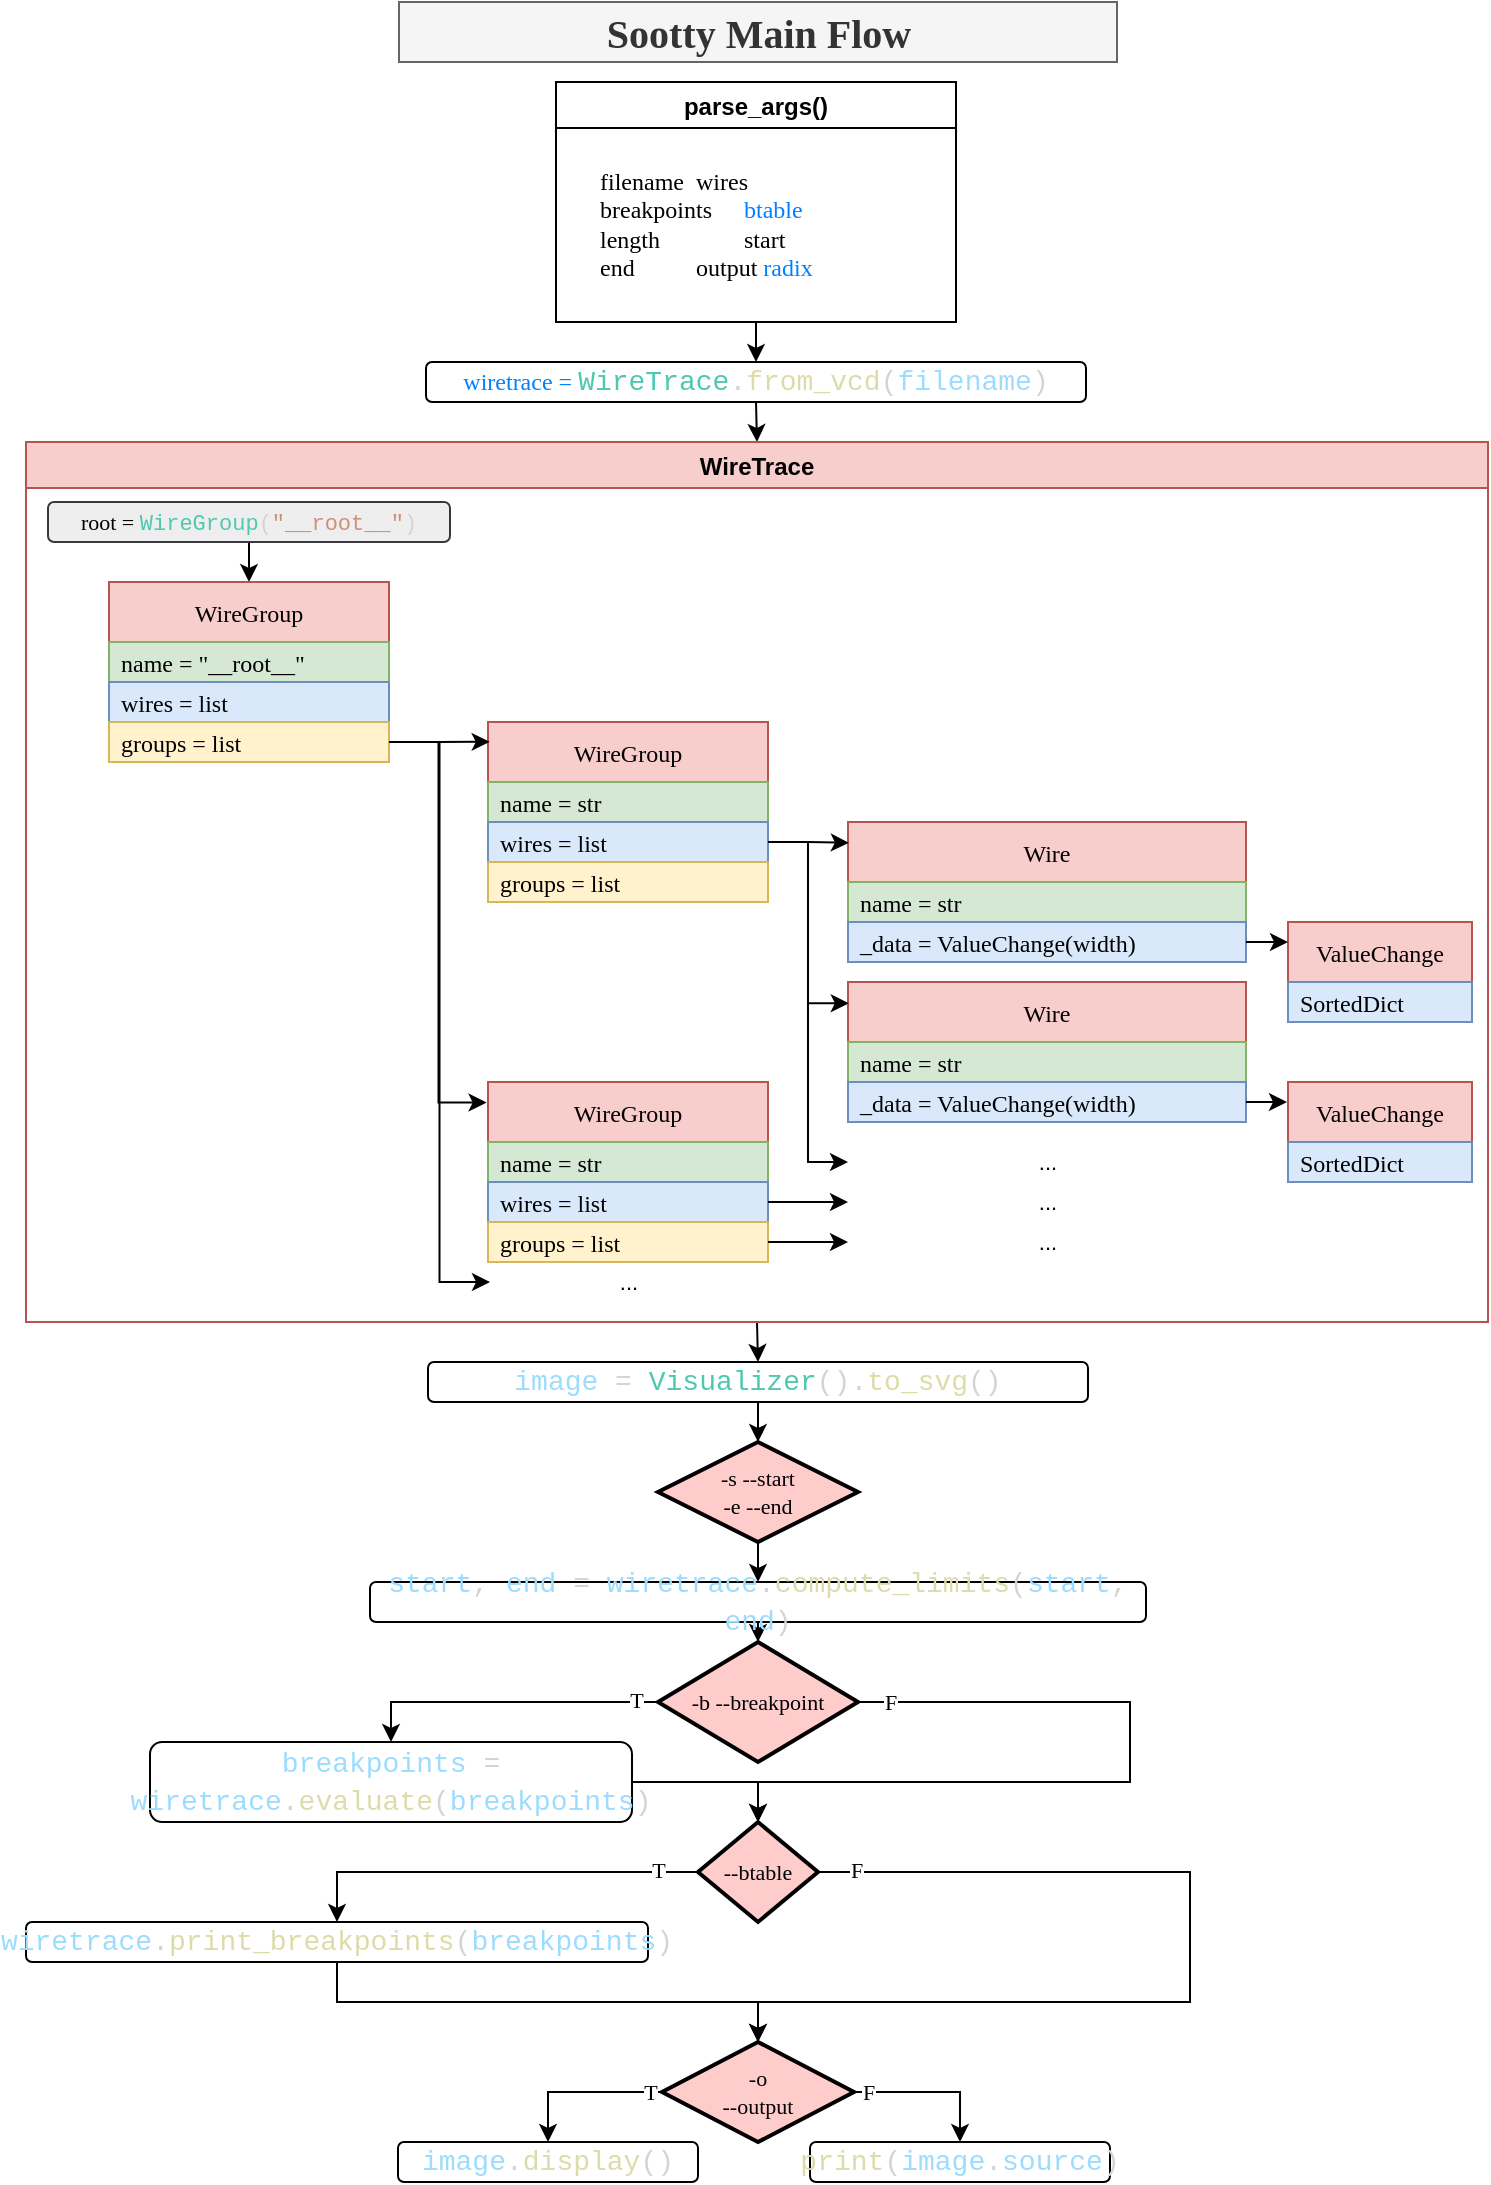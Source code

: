 <mxfile version="20.2.8" type="device"><diagram id="h8hYJVqAUqlOxy9MLURk" name="第 1 页"><mxGraphModel dx="865" dy="449" grid="1" gridSize="10" guides="1" tooltips="1" connect="1" arrows="1" fold="1" page="1" pageScale="1" pageWidth="827" pageHeight="1169" math="0" shadow="0"><root><mxCell id="0"/><mxCell id="1" parent="0"/><mxCell id="YnJImgRxurq5rQxuU2uC-22" value="" style="group" parent="1" vertex="1" connectable="0"><mxGeometry x="313" y="80" width="200" height="120" as="geometry"/></mxCell><mxCell id="YnJImgRxurq5rQxuU2uC-3" value="parse_args()" style="swimlane;" parent="YnJImgRxurq5rQxuU2uC-22" vertex="1"><mxGeometry width="200" height="120.0" as="geometry"/></mxCell><mxCell id="YnJImgRxurq5rQxuU2uC-21" value="&lt;font face=&quot;Lucida Console&quot;&gt;filename&lt;span style=&quot;white-space: pre;&quot;&gt;&#9;&lt;/span&gt;wires&lt;br&gt;breakpoints&lt;span style=&quot;white-space: pre;&quot;&gt;&#9;&lt;/span&gt;&lt;font color=&quot;#007fff&quot;&gt;btable&lt;/font&gt;&lt;br&gt;length&lt;span style=&quot;white-space: pre;&quot;&gt;&#9;&lt;span style=&quot;white-space: pre;&quot;&gt;&#9;&lt;/span&gt;&lt;/span&gt;start&lt;br&gt;end&lt;span style=&quot;white-space: pre;&quot;&gt;&#9;&lt;/span&gt;&lt;span style=&quot;white-space: pre;&quot;&gt;&#9;&lt;/span&gt;output &lt;font color=&quot;#007fff&quot;&gt;radix&lt;/font&gt;&lt;br&gt;&lt;/font&gt;" style="text;html=1;strokeColor=none;fillColor=none;align=left;verticalAlign=middle;whiteSpace=wrap;rounded=0;" parent="YnJImgRxurq5rQxuU2uC-22" vertex="1"><mxGeometry x="20" y="32.727" width="160" height="76.364" as="geometry"/></mxCell><mxCell id="2udHig9q40Tg7StTheMV-33" style="edgeStyle=orthogonalEdgeStyle;rounded=0;orthogonalLoop=1;jettySize=auto;html=1;exitX=0.5;exitY=1;exitDx=0;exitDy=0;entryX=0.5;entryY=0;entryDx=0;entryDy=0;fontSize=11;" edge="1" parent="1" source="YnJImgRxurq5rQxuU2uC-24" target="2udHig9q40Tg7StTheMV-20"><mxGeometry relative="1" as="geometry"/></mxCell><mxCell id="YnJImgRxurq5rQxuU2uC-24" value="wiretrace =&amp;nbsp;&lt;span style=&quot;font-family: Consolas, &amp;quot;Courier New&amp;quot;, monospace, Consolas, &amp;quot;Courier New&amp;quot;, monospace; font-size: 14px; color: rgb(78, 201, 176);&quot;&gt;WireTrace&lt;/span&gt;&lt;span style=&quot;color: rgb(212, 212, 212); font-family: Consolas, &amp;quot;Courier New&amp;quot;, monospace, Consolas, &amp;quot;Courier New&amp;quot;, monospace; font-size: 14px; background-color: rgb(255, 255, 255);&quot;&gt;.&lt;/span&gt;&lt;span style=&quot;font-family: Consolas, &amp;quot;Courier New&amp;quot;, monospace, Consolas, &amp;quot;Courier New&amp;quot;, monospace; font-size: 14px; color: rgb(220, 220, 170);&quot;&gt;from_vcd&lt;/span&gt;&lt;span style=&quot;color: rgb(212, 212, 212); font-family: Consolas, &amp;quot;Courier New&amp;quot;, monospace, Consolas, &amp;quot;Courier New&amp;quot;, monospace; font-size: 14px; background-color: rgb(255, 255, 255);&quot;&gt;(&lt;/span&gt;&lt;span style=&quot;font-family: Consolas, &amp;quot;Courier New&amp;quot;, monospace, Consolas, &amp;quot;Courier New&amp;quot;, monospace; font-size: 14px; color: rgb(156, 220, 254);&quot;&gt;filename&lt;/span&gt;&lt;span style=&quot;color: rgb(212, 212, 212); font-family: Consolas, &amp;quot;Courier New&amp;quot;, monospace, Consolas, &amp;quot;Courier New&amp;quot;, monospace; font-size: 14px; background-color: rgb(255, 255, 255);&quot;&gt;)&lt;/span&gt;" style="rounded=1;whiteSpace=wrap;html=1;fontFamily=Lucida Console;fontColor=#007FFF;" parent="1" vertex="1"><mxGeometry x="248" y="220" width="330" height="20" as="geometry"/></mxCell><mxCell id="2udHig9q40Tg7StTheMV-22" style="edgeStyle=orthogonalEdgeStyle;rounded=0;orthogonalLoop=1;jettySize=auto;html=1;exitX=0.5;exitY=1;exitDx=0;exitDy=0;entryX=0.5;entryY=0;entryDx=0;entryDy=0;fontSize=11;" edge="1" parent="1" source="YnJImgRxurq5rQxuU2uC-25" target="YnJImgRxurq5rQxuU2uC-39"><mxGeometry relative="1" as="geometry"/></mxCell><mxCell id="YnJImgRxurq5rQxuU2uC-25" value="&lt;font style=&quot;font-size: 11px;&quot;&gt;root =&amp;nbsp;&lt;span style=&quot;font-family: Consolas, &amp;quot;Courier New&amp;quot;, monospace, Consolas, &amp;quot;Courier New&amp;quot;, monospace; color: rgb(78, 201, 176); font-size: 11px;&quot;&gt;WireGroup&lt;/span&gt;&lt;span style=&quot;color: rgb(212, 212, 212); font-family: Consolas, &amp;quot;Courier New&amp;quot;, monospace, Consolas, &amp;quot;Courier New&amp;quot;, monospace; font-size: 11px;&quot;&gt;(&lt;/span&gt;&lt;span style=&quot;font-family: Consolas, &amp;quot;Courier New&amp;quot;, monospace, Consolas, &amp;quot;Courier New&amp;quot;, monospace; color: rgb(206, 145, 120); font-size: 11px;&quot;&gt;&quot;__root__&quot;&lt;/span&gt;&lt;span style=&quot;color: rgb(212, 212, 212); font-family: Consolas, &amp;quot;Courier New&amp;quot;, monospace, Consolas, &amp;quot;Courier New&amp;quot;, monospace; font-size: 11px;&quot;&gt;)&lt;/span&gt;&lt;/font&gt;" style="rounded=1;whiteSpace=wrap;html=1;fontFamily=Lucida Console;fillColor=#eeeeee;strokeColor=#36393d;" parent="1" vertex="1"><mxGeometry x="59" y="290" width="201" height="20" as="geometry"/></mxCell><mxCell id="YnJImgRxurq5rQxuU2uC-39" value="WireGroup" style="swimlane;fontStyle=0;childLayout=stackLayout;horizontal=1;startSize=30;horizontalStack=0;resizeParent=1;resizeParentMax=0;resizeLast=0;collapsible=1;marginBottom=0;labelBackgroundColor=none;fontFamily=Lucida Console;fillColor=#f8cecc;strokeColor=#b85450;rounded=0;" parent="1" vertex="1"><mxGeometry x="89.5" y="330" width="140" height="90" as="geometry"/></mxCell><mxCell id="YnJImgRxurq5rQxuU2uC-68" value="name = &quot;__root__&quot;" style="text;strokeColor=#82b366;fillColor=#d5e8d4;align=left;verticalAlign=middle;spacingLeft=4;spacingRight=4;overflow=hidden;points=[[0,0.5],[1,0.5]];portConstraint=eastwest;rotatable=0;labelBackgroundColor=none;fontFamily=Lucida Console;" parent="YnJImgRxurq5rQxuU2uC-39" vertex="1"><mxGeometry y="30" width="140" height="20" as="geometry"/></mxCell><mxCell id="YnJImgRxurq5rQxuU2uC-40" value="wires = list" style="text;strokeColor=#6c8ebf;fillColor=#dae8fc;align=left;verticalAlign=middle;spacingLeft=4;spacingRight=4;overflow=hidden;points=[[0,0.5],[1,0.5]];portConstraint=eastwest;rotatable=0;labelBackgroundColor=none;fontFamily=Lucida Console;" parent="YnJImgRxurq5rQxuU2uC-39" vertex="1"><mxGeometry y="50" width="140" height="20" as="geometry"/></mxCell><mxCell id="YnJImgRxurq5rQxuU2uC-41" value="groups = list" style="text;strokeColor=#d6b656;fillColor=#fff2cc;align=left;verticalAlign=middle;spacingLeft=4;spacingRight=4;overflow=hidden;points=[[0,0.5],[1,0.5]];portConstraint=eastwest;rotatable=0;labelBackgroundColor=none;fontFamily=Lucida Console;shadow=0;" parent="YnJImgRxurq5rQxuU2uC-39" vertex="1"><mxGeometry y="70" width="140" height="20" as="geometry"/></mxCell><mxCell id="YnJImgRxurq5rQxuU2uC-43" value="WireGroup" style="swimlane;fontStyle=0;childLayout=stackLayout;horizontal=1;startSize=30;horizontalStack=0;resizeParent=1;resizeParentMax=0;resizeLast=0;collapsible=1;marginBottom=0;labelBackgroundColor=none;fontFamily=Lucida Console;fillColor=#f8cecc;strokeColor=#b85450;" parent="1" vertex="1"><mxGeometry x="279" y="580" width="140" height="90" as="geometry"/></mxCell><mxCell id="YnJImgRxurq5rQxuU2uC-71" value="name = str" style="text;strokeColor=#82b366;fillColor=#d5e8d4;align=left;verticalAlign=middle;spacingLeft=4;spacingRight=4;overflow=hidden;points=[[0,0.5],[1,0.5]];portConstraint=eastwest;rotatable=0;labelBackgroundColor=none;fontFamily=Lucida Console;" parent="YnJImgRxurq5rQxuU2uC-43" vertex="1"><mxGeometry y="30" width="140" height="20" as="geometry"/></mxCell><mxCell id="YnJImgRxurq5rQxuU2uC-44" value="wires = list" style="text;strokeColor=#6c8ebf;fillColor=#dae8fc;align=left;verticalAlign=middle;spacingLeft=4;spacingRight=4;overflow=hidden;points=[[0,0.5],[1,0.5]];portConstraint=eastwest;rotatable=0;labelBackgroundColor=none;fontFamily=Lucida Console;" parent="YnJImgRxurq5rQxuU2uC-43" vertex="1"><mxGeometry y="50" width="140" height="20" as="geometry"/></mxCell><mxCell id="YnJImgRxurq5rQxuU2uC-45" value="groups = list" style="text;strokeColor=#d6b656;fillColor=#fff2cc;align=left;verticalAlign=middle;spacingLeft=4;spacingRight=4;overflow=hidden;points=[[0,0.5],[1,0.5]];portConstraint=eastwest;rotatable=0;labelBackgroundColor=none;fontFamily=Lucida Console;shadow=0;" parent="YnJImgRxurq5rQxuU2uC-43" vertex="1"><mxGeometry y="70" width="140" height="20" as="geometry"/></mxCell><mxCell id="YnJImgRxurq5rQxuU2uC-46" value="WireGroup" style="swimlane;fontStyle=0;childLayout=stackLayout;horizontal=1;startSize=30;horizontalStack=0;resizeParent=1;resizeParentMax=0;resizeLast=0;collapsible=1;marginBottom=0;labelBackgroundColor=none;fontFamily=Lucida Console;fillColor=#f8cecc;strokeColor=#b85450;" parent="1" vertex="1"><mxGeometry x="279" y="400" width="140" height="90" as="geometry"/></mxCell><mxCell id="YnJImgRxurq5rQxuU2uC-69" value="name = str" style="text;strokeColor=#82b366;fillColor=#d5e8d4;align=left;verticalAlign=middle;spacingLeft=4;spacingRight=4;overflow=hidden;points=[[0,0.5],[1,0.5]];portConstraint=eastwest;rotatable=0;labelBackgroundColor=none;fontFamily=Lucida Console;" parent="YnJImgRxurq5rQxuU2uC-46" vertex="1"><mxGeometry y="30" width="140" height="20" as="geometry"/></mxCell><mxCell id="YnJImgRxurq5rQxuU2uC-47" value="wires = list" style="text;strokeColor=#6c8ebf;fillColor=#dae8fc;align=left;verticalAlign=middle;spacingLeft=4;spacingRight=4;overflow=hidden;points=[[0,0.5],[1,0.5]];portConstraint=eastwest;rotatable=0;labelBackgroundColor=none;fontFamily=Lucida Console;" parent="YnJImgRxurq5rQxuU2uC-46" vertex="1"><mxGeometry y="50" width="140" height="20" as="geometry"/></mxCell><mxCell id="YnJImgRxurq5rQxuU2uC-48" value="groups = list" style="text;strokeColor=#d6b656;fillColor=#fff2cc;align=left;verticalAlign=middle;spacingLeft=4;spacingRight=4;overflow=hidden;points=[[0,0.5],[1,0.5]];portConstraint=eastwest;rotatable=0;labelBackgroundColor=none;fontFamily=Lucida Console;shadow=0;" parent="YnJImgRxurq5rQxuU2uC-46" vertex="1"><mxGeometry y="70" width="140" height="20" as="geometry"/></mxCell><mxCell id="YnJImgRxurq5rQxuU2uC-60" value="Wire" style="swimlane;fontStyle=0;childLayout=stackLayout;horizontal=1;startSize=30;horizontalStack=0;resizeParent=1;resizeParentMax=0;resizeLast=0;collapsible=1;marginBottom=0;labelBackgroundColor=none;fontFamily=Lucida Console;fillColor=#f8cecc;strokeColor=#b85450;" parent="1" vertex="1"><mxGeometry x="459" y="450" width="199" height="70" as="geometry"/></mxCell><mxCell id="YnJImgRxurq5rQxuU2uC-61" value="name = str" style="text;strokeColor=#82b366;fillColor=#d5e8d4;align=left;verticalAlign=middle;spacingLeft=4;spacingRight=4;overflow=hidden;points=[[0,0.5],[1,0.5]];portConstraint=eastwest;rotatable=0;labelBackgroundColor=none;fontFamily=Lucida Console;" parent="YnJImgRxurq5rQxuU2uC-60" vertex="1"><mxGeometry y="30" width="199" height="20" as="geometry"/></mxCell><mxCell id="YnJImgRxurq5rQxuU2uC-62" value="_data = ValueChange(width)" style="text;strokeColor=#6c8ebf;fillColor=#dae8fc;align=left;verticalAlign=middle;spacingLeft=4;spacingRight=4;overflow=hidden;points=[[0,0.5],[1,0.5]];portConstraint=eastwest;rotatable=0;labelBackgroundColor=none;fontFamily=Lucida Console;shadow=0;" parent="YnJImgRxurq5rQxuU2uC-60" vertex="1"><mxGeometry y="50" width="199" height="20" as="geometry"/></mxCell><mxCell id="YnJImgRxurq5rQxuU2uC-70" style="edgeStyle=orthogonalEdgeStyle;rounded=0;orthogonalLoop=1;jettySize=auto;html=1;exitX=1;exitY=0.5;exitDx=0;exitDy=0;entryX=0.006;entryY=0.11;entryDx=0;entryDy=0;entryPerimeter=0;fontFamily=Lucida Console;fontColor=#007FFF;startArrow=none;startFill=0;endArrow=classic;endFill=1;" parent="1" source="YnJImgRxurq5rQxuU2uC-41" target="YnJImgRxurq5rQxuU2uC-46" edge="1"><mxGeometry relative="1" as="geometry"/></mxCell><mxCell id="2udHig9q40Tg7StTheMV-1" value="Wire" style="swimlane;fontStyle=0;childLayout=stackLayout;horizontal=1;startSize=30;horizontalStack=0;resizeParent=1;resizeParentMax=0;resizeLast=0;collapsible=1;marginBottom=0;labelBackgroundColor=none;fontFamily=Lucida Console;fillColor=#f8cecc;strokeColor=#b85450;" vertex="1" parent="1"><mxGeometry x="459" y="530" width="199" height="70" as="geometry"/></mxCell><mxCell id="2udHig9q40Tg7StTheMV-2" value="name = str" style="text;strokeColor=#82b366;fillColor=#d5e8d4;align=left;verticalAlign=middle;spacingLeft=4;spacingRight=4;overflow=hidden;points=[[0,0.5],[1,0.5]];portConstraint=eastwest;rotatable=0;labelBackgroundColor=none;fontFamily=Lucida Console;" vertex="1" parent="2udHig9q40Tg7StTheMV-1"><mxGeometry y="30" width="199" height="20" as="geometry"/></mxCell><mxCell id="2udHig9q40Tg7StTheMV-3" value="_data = ValueChange(width)" style="text;strokeColor=#6c8ebf;fillColor=#dae8fc;align=left;verticalAlign=middle;spacingLeft=4;spacingRight=4;overflow=hidden;points=[[0,0.5],[1,0.5]];portConstraint=eastwest;rotatable=0;labelBackgroundColor=none;fontFamily=Lucida Console;shadow=0;" vertex="1" parent="2udHig9q40Tg7StTheMV-1"><mxGeometry y="50" width="199" height="20" as="geometry"/></mxCell><mxCell id="2udHig9q40Tg7StTheMV-5" style="edgeStyle=orthogonalEdgeStyle;rounded=0;orthogonalLoop=1;jettySize=auto;html=1;exitX=1;exitY=0.5;exitDx=0;exitDy=0;entryX=0.002;entryY=0.152;entryDx=0;entryDy=0;entryPerimeter=0;" edge="1" parent="1" source="YnJImgRxurq5rQxuU2uC-47" target="2udHig9q40Tg7StTheMV-1"><mxGeometry relative="1" as="geometry"/></mxCell><mxCell id="2udHig9q40Tg7StTheMV-6" style="edgeStyle=orthogonalEdgeStyle;rounded=0;orthogonalLoop=1;jettySize=auto;html=1;exitX=1;exitY=0.5;exitDx=0;exitDy=0;entryX=0.002;entryY=0.149;entryDx=0;entryDy=0;entryPerimeter=0;" edge="1" parent="1" source="YnJImgRxurq5rQxuU2uC-47" target="YnJImgRxurq5rQxuU2uC-60"><mxGeometry relative="1" as="geometry"/></mxCell><mxCell id="2udHig9q40Tg7StTheMV-12" value="ValueChange" style="swimlane;fontStyle=0;childLayout=stackLayout;horizontal=1;startSize=30;horizontalStack=0;resizeParent=1;resizeParentMax=0;resizeLast=0;collapsible=1;marginBottom=0;labelBackgroundColor=none;fontFamily=Lucida Console;fillColor=#f8cecc;strokeColor=#b85450;" vertex="1" parent="1"><mxGeometry x="679" y="500" width="92" height="50" as="geometry"/></mxCell><mxCell id="2udHig9q40Tg7StTheMV-13" value="SortedDict" style="text;strokeColor=#6c8ebf;fillColor=#dae8fc;align=left;verticalAlign=middle;spacingLeft=4;spacingRight=4;overflow=hidden;points=[[0,0.5],[1,0.5]];portConstraint=eastwest;rotatable=0;labelBackgroundColor=none;fontFamily=Lucida Console;" vertex="1" parent="2udHig9q40Tg7StTheMV-12"><mxGeometry y="30" width="92" height="20" as="geometry"/></mxCell><mxCell id="2udHig9q40Tg7StTheMV-16" style="edgeStyle=orthogonalEdgeStyle;rounded=0;orthogonalLoop=1;jettySize=auto;html=1;exitX=1;exitY=0.5;exitDx=0;exitDy=0;entryX=0;entryY=0.201;entryDx=0;entryDy=0;entryPerimeter=0;" edge="1" parent="1" source="YnJImgRxurq5rQxuU2uC-62" target="2udHig9q40Tg7StTheMV-12"><mxGeometry relative="1" as="geometry"/></mxCell><mxCell id="2udHig9q40Tg7StTheMV-17" value="ValueChange" style="swimlane;fontStyle=0;childLayout=stackLayout;horizontal=1;startSize=30;horizontalStack=0;resizeParent=1;resizeParentMax=0;resizeLast=0;collapsible=1;marginBottom=0;labelBackgroundColor=none;fontFamily=Lucida Console;fillColor=#f8cecc;strokeColor=#b85450;" vertex="1" parent="1"><mxGeometry x="679" y="580" width="92" height="50" as="geometry"/></mxCell><mxCell id="2udHig9q40Tg7StTheMV-18" value="SortedDict" style="text;strokeColor=#6c8ebf;fillColor=#dae8fc;align=left;verticalAlign=middle;spacingLeft=4;spacingRight=4;overflow=hidden;points=[[0,0.5],[1,0.5]];portConstraint=eastwest;rotatable=0;labelBackgroundColor=none;fontFamily=Lucida Console;" vertex="1" parent="2udHig9q40Tg7StTheMV-17"><mxGeometry y="30" width="92" height="20" as="geometry"/></mxCell><mxCell id="2udHig9q40Tg7StTheMV-19" style="edgeStyle=orthogonalEdgeStyle;rounded=0;orthogonalLoop=1;jettySize=auto;html=1;exitX=1;exitY=0.5;exitDx=0;exitDy=0;entryX=-0.005;entryY=0.207;entryDx=0;entryDy=0;entryPerimeter=0;" edge="1" parent="1" source="2udHig9q40Tg7StTheMV-3" target="2udHig9q40Tg7StTheMV-17"><mxGeometry relative="1" as="geometry"/></mxCell><mxCell id="2udHig9q40Tg7StTheMV-38" style="edgeStyle=orthogonalEdgeStyle;rounded=0;orthogonalLoop=1;jettySize=auto;html=1;exitX=0.5;exitY=1;exitDx=0;exitDy=0;entryX=0.5;entryY=0;entryDx=0;entryDy=0;fontSize=11;" edge="1" parent="1" source="2udHig9q40Tg7StTheMV-20" target="2udHig9q40Tg7StTheMV-34"><mxGeometry relative="1" as="geometry"/></mxCell><mxCell id="2udHig9q40Tg7StTheMV-20" value="WireTrace" style="swimlane;labelBackgroundColor=none;fillColor=#f8cecc;strokeColor=#b85450;" vertex="1" parent="1"><mxGeometry x="48" y="260" width="731" height="440" as="geometry"/></mxCell><mxCell id="2udHig9q40Tg7StTheMV-23" value="..." style="text;html=1;strokeColor=none;fillColor=none;align=center;verticalAlign=middle;whiteSpace=wrap;rounded=0;labelBackgroundColor=none;fontSize=11;" vertex="1" parent="2udHig9q40Tg7StTheMV-20"><mxGeometry x="232" y="410" width="139" height="20" as="geometry"/></mxCell><mxCell id="2udHig9q40Tg7StTheMV-24" style="edgeStyle=orthogonalEdgeStyle;rounded=0;orthogonalLoop=1;jettySize=auto;html=1;exitX=1;exitY=0.5;exitDx=0;exitDy=0;entryX=0;entryY=0.5;entryDx=0;entryDy=0;fontSize=11;" edge="1" parent="1" source="YnJImgRxurq5rQxuU2uC-41" target="2udHig9q40Tg7StTheMV-23"><mxGeometry relative="1" as="geometry"/></mxCell><mxCell id="2udHig9q40Tg7StTheMV-25" value="..." style="text;html=1;strokeColor=none;fillColor=none;align=center;verticalAlign=middle;whiteSpace=wrap;rounded=0;labelBackgroundColor=none;fontSize=11;" vertex="1" parent="1"><mxGeometry x="459" y="610" width="200" height="20" as="geometry"/></mxCell><mxCell id="2udHig9q40Tg7StTheMV-26" style="edgeStyle=orthogonalEdgeStyle;rounded=0;orthogonalLoop=1;jettySize=auto;html=1;exitX=1;exitY=0.5;exitDx=0;exitDy=0;entryX=0;entryY=0.5;entryDx=0;entryDy=0;fontSize=11;" edge="1" parent="1" source="YnJImgRxurq5rQxuU2uC-47" target="2udHig9q40Tg7StTheMV-25"><mxGeometry relative="1" as="geometry"/></mxCell><mxCell id="2udHig9q40Tg7StTheMV-27" style="edgeStyle=orthogonalEdgeStyle;rounded=0;orthogonalLoop=1;jettySize=auto;html=1;exitX=1;exitY=0.5;exitDx=0;exitDy=0;entryX=-0.005;entryY=0.114;entryDx=0;entryDy=0;entryPerimeter=0;fontSize=11;" edge="1" parent="1" source="YnJImgRxurq5rQxuU2uC-41" target="YnJImgRxurq5rQxuU2uC-43"><mxGeometry relative="1" as="geometry"/></mxCell><mxCell id="2udHig9q40Tg7StTheMV-28" value="..." style="text;html=1;strokeColor=none;fillColor=none;align=center;verticalAlign=middle;whiteSpace=wrap;rounded=0;labelBackgroundColor=none;fontSize=11;" vertex="1" parent="1"><mxGeometry x="459" y="630" width="200" height="20" as="geometry"/></mxCell><mxCell id="2udHig9q40Tg7StTheMV-29" style="edgeStyle=orthogonalEdgeStyle;rounded=0;orthogonalLoop=1;jettySize=auto;html=1;exitX=1;exitY=0.5;exitDx=0;exitDy=0;entryX=0;entryY=0.5;entryDx=0;entryDy=0;fontSize=11;" edge="1" parent="1" source="YnJImgRxurq5rQxuU2uC-44" target="2udHig9q40Tg7StTheMV-28"><mxGeometry relative="1" as="geometry"/></mxCell><mxCell id="2udHig9q40Tg7StTheMV-30" value="..." style="text;html=1;strokeColor=none;fillColor=none;align=center;verticalAlign=middle;whiteSpace=wrap;rounded=0;labelBackgroundColor=none;fontSize=11;" vertex="1" parent="1"><mxGeometry x="459" y="650" width="200" height="20" as="geometry"/></mxCell><mxCell id="2udHig9q40Tg7StTheMV-31" style="edgeStyle=orthogonalEdgeStyle;rounded=0;orthogonalLoop=1;jettySize=auto;html=1;exitX=1;exitY=0.5;exitDx=0;exitDy=0;entryX=0;entryY=0.5;entryDx=0;entryDy=0;fontSize=11;" edge="1" parent="1" source="YnJImgRxurq5rQxuU2uC-45" target="2udHig9q40Tg7StTheMV-30"><mxGeometry relative="1" as="geometry"/></mxCell><mxCell id="2udHig9q40Tg7StTheMV-32" style="edgeStyle=orthogonalEdgeStyle;rounded=0;orthogonalLoop=1;jettySize=auto;html=1;exitX=0.5;exitY=1;exitDx=0;exitDy=0;entryX=0.5;entryY=0;entryDx=0;entryDy=0;fontSize=11;" edge="1" parent="1" source="YnJImgRxurq5rQxuU2uC-3" target="YnJImgRxurq5rQxuU2uC-24"><mxGeometry relative="1" as="geometry"/></mxCell><mxCell id="2udHig9q40Tg7StTheMV-91" style="edgeStyle=orthogonalEdgeStyle;rounded=0;orthogonalLoop=1;jettySize=auto;html=1;exitX=0.5;exitY=1;exitDx=0;exitDy=0;entryX=0.5;entryY=0;entryDx=0;entryDy=0;entryPerimeter=0;fontFamily=Georgia;fontSize=11;" edge="1" parent="1" source="2udHig9q40Tg7StTheMV-34" target="2udHig9q40Tg7StTheMV-89"><mxGeometry relative="1" as="geometry"/></mxCell><mxCell id="2udHig9q40Tg7StTheMV-34" value="&lt;div style=&quot;color: rgb(212, 212, 212); font-family: Consolas, &amp;quot;Courier New&amp;quot;, monospace, Consolas, &amp;quot;Courier New&amp;quot;, monospace; font-size: 14px; line-height: 19px;&quot;&gt;&lt;span style=&quot;color: #9cdcfe;&quot;&gt;image&lt;/span&gt; = &lt;span style=&quot;color: #4ec9b0;&quot;&gt;Visualizer&lt;/span&gt;().&lt;span style=&quot;color: #dcdcaa;&quot;&gt;to_svg&lt;/span&gt;()&lt;/div&gt;" style="rounded=1;whiteSpace=wrap;html=1;fontFamily=Lucida Console;fontColor=#007FFF;labelBackgroundColor=none;" vertex="1" parent="1"><mxGeometry x="249" y="720" width="330" height="20" as="geometry"/></mxCell><mxCell id="2udHig9q40Tg7StTheMV-44" style="edgeStyle=orthogonalEdgeStyle;rounded=0;orthogonalLoop=1;jettySize=auto;html=1;exitX=0;exitY=0.5;exitDx=0;exitDy=0;exitPerimeter=0;fontFamily=Georgia;fontSize=11;" edge="1" parent="1" source="2udHig9q40Tg7StTheMV-40" target="2udHig9q40Tg7StTheMV-42"><mxGeometry relative="1" as="geometry"/></mxCell><mxCell id="2udHig9q40Tg7StTheMV-48" value="T" style="edgeLabel;html=1;align=center;verticalAlign=middle;resizable=0;points=[];fontSize=11;fontFamily=Georgia;" vertex="1" connectable="0" parent="2udHig9q40Tg7StTheMV-44"><mxGeometry x="-0.844" relative="1" as="geometry"><mxPoint as="offset"/></mxGeometry></mxCell><mxCell id="2udHig9q40Tg7StTheMV-45" style="edgeStyle=orthogonalEdgeStyle;rounded=0;orthogonalLoop=1;jettySize=auto;html=1;exitX=1;exitY=0.5;exitDx=0;exitDy=0;exitPerimeter=0;fontFamily=Georgia;fontSize=11;" edge="1" parent="1" source="2udHig9q40Tg7StTheMV-40" target="2udHig9q40Tg7StTheMV-43"><mxGeometry relative="1" as="geometry"/></mxCell><mxCell id="2udHig9q40Tg7StTheMV-49" value="F" style="edgeLabel;html=1;align=center;verticalAlign=middle;resizable=0;points=[];fontSize=11;fontFamily=Georgia;" vertex="1" connectable="0" parent="2udHig9q40Tg7StTheMV-45"><mxGeometry x="-0.837" relative="1" as="geometry"><mxPoint as="offset"/></mxGeometry></mxCell><mxCell id="2udHig9q40Tg7StTheMV-40" value="&lt;font face=&quot;Georgia&quot;&gt;-o&lt;br&gt;--output&lt;br&gt;&lt;/font&gt;" style="strokeWidth=2;html=1;shape=mxgraph.flowchart.decision;whiteSpace=wrap;labelBackgroundColor=none;fontSize=11;fillColor=#FFCCCC;" vertex="1" parent="1"><mxGeometry x="366" y="1060" width="96" height="50" as="geometry"/></mxCell><mxCell id="2udHig9q40Tg7StTheMV-42" value="&lt;div style=&quot;color: rgb(212, 212, 212); font-family: Consolas, &amp;quot;Courier New&amp;quot;, monospace, Consolas, &amp;quot;Courier New&amp;quot;, monospace; font-size: 14px; line-height: 19px;&quot;&gt;&lt;div style=&quot;line-height: 19px;&quot;&gt;&lt;span style=&quot;color: rgb(156, 220, 254);&quot;&gt;image&lt;/span&gt;.&lt;span style=&quot;color: rgb(220, 220, 170);&quot;&gt;display&lt;/span&gt;()&lt;/div&gt;&lt;/div&gt;" style="rounded=1;whiteSpace=wrap;html=1;fontFamily=Lucida Console;fontColor=#007FFF;labelBackgroundColor=none;" vertex="1" parent="1"><mxGeometry x="234" y="1110" width="150" height="20" as="geometry"/></mxCell><mxCell id="2udHig9q40Tg7StTheMV-43" value="&lt;div style=&quot;color: rgb(212, 212, 212); font-family: Consolas, &amp;quot;Courier New&amp;quot;, monospace, Consolas, &amp;quot;Courier New&amp;quot;, monospace; font-size: 14px; line-height: 19px;&quot;&gt;&lt;div style=&quot;line-height: 19px;&quot;&gt;&lt;div style=&quot;line-height: 19px;&quot;&gt;&lt;span style=&quot;color: #dcdcaa;&quot;&gt;print&lt;/span&gt;(&lt;span style=&quot;color: #9cdcfe;&quot;&gt;image&lt;/span&gt;.&lt;span style=&quot;color: #9cdcfe;&quot;&gt;source&lt;/span&gt;)&lt;/div&gt;&lt;/div&gt;&lt;/div&gt;" style="rounded=1;whiteSpace=wrap;html=1;fontFamily=Lucida Console;fontColor=#007FFF;labelBackgroundColor=none;" vertex="1" parent="1"><mxGeometry x="440" y="1110" width="150" height="20" as="geometry"/></mxCell><mxCell id="2udHig9q40Tg7StTheMV-54" style="edgeStyle=orthogonalEdgeStyle;rounded=0;orthogonalLoop=1;jettySize=auto;html=1;exitX=0;exitY=0.5;exitDx=0;exitDy=0;exitPerimeter=0;entryX=0.5;entryY=0;entryDx=0;entryDy=0;fontFamily=Georgia;fontSize=11;" edge="1" parent="1" source="2udHig9q40Tg7StTheMV-50" target="2udHig9q40Tg7StTheMV-53"><mxGeometry relative="1" as="geometry"/></mxCell><mxCell id="2udHig9q40Tg7StTheMV-55" value="T" style="edgeLabel;html=1;align=center;verticalAlign=middle;resizable=0;points=[];fontSize=11;fontFamily=Georgia;" vertex="1" connectable="0" parent="2udHig9q40Tg7StTheMV-54"><mxGeometry x="-0.855" y="-1" relative="1" as="geometry"><mxPoint as="offset"/></mxGeometry></mxCell><mxCell id="2udHig9q40Tg7StTheMV-84" style="edgeStyle=orthogonalEdgeStyle;rounded=0;orthogonalLoop=1;jettySize=auto;html=1;exitX=1;exitY=0.5;exitDx=0;exitDy=0;exitPerimeter=0;entryX=0.5;entryY=0;entryDx=0;entryDy=0;entryPerimeter=0;fontFamily=Georgia;fontSize=11;" edge="1" parent="1" source="2udHig9q40Tg7StTheMV-50" target="2udHig9q40Tg7StTheMV-63"><mxGeometry relative="1" as="geometry"><Array as="points"><mxPoint x="600" y="890"/><mxPoint x="600" y="930"/><mxPoint x="414" y="930"/></Array></mxGeometry></mxCell><mxCell id="2udHig9q40Tg7StTheMV-85" value="F" style="edgeLabel;html=1;align=center;verticalAlign=middle;resizable=0;points=[];fontSize=11;fontFamily=Georgia;" vertex="1" connectable="0" parent="2udHig9q40Tg7StTheMV-84"><mxGeometry x="-0.919" relative="1" as="geometry"><mxPoint as="offset"/></mxGeometry></mxCell><mxCell id="2udHig9q40Tg7StTheMV-50" value="&lt;font face=&quot;Georgia&quot;&gt;-b --breakpoint&lt;br&gt;&lt;/font&gt;" style="strokeWidth=2;html=1;shape=mxgraph.flowchart.decision;whiteSpace=wrap;labelBackgroundColor=none;fontSize=11;fillColor=#FFCCCC;" vertex="1" parent="1"><mxGeometry x="364" y="860" width="100" height="60" as="geometry"/></mxCell><mxCell id="2udHig9q40Tg7StTheMV-82" style="edgeStyle=orthogonalEdgeStyle;rounded=0;orthogonalLoop=1;jettySize=auto;html=1;exitX=1;exitY=0.5;exitDx=0;exitDy=0;entryX=0.5;entryY=0;entryDx=0;entryDy=0;entryPerimeter=0;fontFamily=Georgia;fontSize=11;" edge="1" parent="1" source="2udHig9q40Tg7StTheMV-53" target="2udHig9q40Tg7StTheMV-63"><mxGeometry relative="1" as="geometry"/></mxCell><mxCell id="2udHig9q40Tg7StTheMV-53" value="&lt;div style=&quot;color: rgb(212, 212, 212); font-family: Consolas, &amp;quot;Courier New&amp;quot;, monospace, Consolas, &amp;quot;Courier New&amp;quot;, monospace; font-size: 14px; line-height: 19px;&quot;&gt;&lt;div style=&quot;line-height: 19px;&quot;&gt;&lt;div style=&quot;line-height: 19px;&quot;&gt;&lt;span style=&quot;color: #9cdcfe;&quot;&gt;breakpoints&lt;/span&gt; = &lt;span style=&quot;color: #9cdcfe;&quot;&gt;wiretrace&lt;/span&gt;.&lt;span style=&quot;color: #dcdcaa;&quot;&gt;evaluate&lt;/span&gt;(&lt;span style=&quot;color: #9cdcfe;&quot;&gt;breakpoints&lt;/span&gt;)&lt;/div&gt;&lt;/div&gt;&lt;/div&gt;" style="rounded=1;whiteSpace=wrap;html=1;fontFamily=Lucida Console;fontColor=#007FFF;labelBackgroundColor=none;" vertex="1" parent="1"><mxGeometry x="110" y="910" width="241" height="40" as="geometry"/></mxCell><mxCell id="2udHig9q40Tg7StTheMV-83" style="edgeStyle=orthogonalEdgeStyle;rounded=0;orthogonalLoop=1;jettySize=auto;html=1;exitX=0;exitY=0.5;exitDx=0;exitDy=0;exitPerimeter=0;entryX=0.5;entryY=0;entryDx=0;entryDy=0;fontFamily=Georgia;fontSize=11;" edge="1" parent="1" source="2udHig9q40Tg7StTheMV-63" target="2udHig9q40Tg7StTheMV-68"><mxGeometry relative="1" as="geometry"/></mxCell><mxCell id="2udHig9q40Tg7StTheMV-86" value="T" style="edgeLabel;html=1;align=center;verticalAlign=middle;resizable=0;points=[];fontSize=11;fontFamily=Georgia;" vertex="1" connectable="0" parent="2udHig9q40Tg7StTheMV-83"><mxGeometry x="-0.802" y="-1" relative="1" as="geometry"><mxPoint as="offset"/></mxGeometry></mxCell><mxCell id="2udHig9q40Tg7StTheMV-87" style="edgeStyle=orthogonalEdgeStyle;rounded=0;orthogonalLoop=1;jettySize=auto;html=1;exitX=1;exitY=0.5;exitDx=0;exitDy=0;exitPerimeter=0;entryX=0.5;entryY=0;entryDx=0;entryDy=0;entryPerimeter=0;fontFamily=Georgia;fontSize=11;" edge="1" parent="1" source="2udHig9q40Tg7StTheMV-63" target="2udHig9q40Tg7StTheMV-40"><mxGeometry relative="1" as="geometry"><Array as="points"><mxPoint x="630" y="975"/><mxPoint x="630" y="1040"/><mxPoint x="414" y="1040"/></Array></mxGeometry></mxCell><mxCell id="2udHig9q40Tg7StTheMV-88" value="F" style="edgeLabel;html=1;align=center;verticalAlign=middle;resizable=0;points=[];fontSize=11;fontFamily=Georgia;" vertex="1" connectable="0" parent="2udHig9q40Tg7StTheMV-87"><mxGeometry x="-0.924" y="1" relative="1" as="geometry"><mxPoint as="offset"/></mxGeometry></mxCell><mxCell id="2udHig9q40Tg7StTheMV-63" value="&lt;font face=&quot;Georgia&quot;&gt;--btable&lt;br&gt;&lt;/font&gt;" style="strokeWidth=2;html=1;shape=mxgraph.flowchart.decision;whiteSpace=wrap;labelBackgroundColor=none;fontSize=11;fillColor=#FFCCCC;" vertex="1" parent="1"><mxGeometry x="384" y="950" width="60" height="50" as="geometry"/></mxCell><mxCell id="2udHig9q40Tg7StTheMV-76" style="edgeStyle=orthogonalEdgeStyle;rounded=0;orthogonalLoop=1;jettySize=auto;html=1;exitX=0.5;exitY=1;exitDx=0;exitDy=0;entryX=0.5;entryY=0;entryDx=0;entryDy=0;entryPerimeter=0;fontFamily=Georgia;fontSize=11;" edge="1" parent="1" source="2udHig9q40Tg7StTheMV-68" target="2udHig9q40Tg7StTheMV-40"><mxGeometry relative="1" as="geometry"/></mxCell><mxCell id="2udHig9q40Tg7StTheMV-68" value="&lt;div style=&quot;color: rgb(212, 212, 212); font-family: Consolas, &amp;quot;Courier New&amp;quot;, monospace, Consolas, &amp;quot;Courier New&amp;quot;, monospace; font-size: 14px; line-height: 19px;&quot;&gt;&lt;div style=&quot;line-height: 19px;&quot;&gt;&lt;div style=&quot;line-height: 19px;&quot;&gt;&lt;span style=&quot;color: #9cdcfe;&quot;&gt;wiretrace&lt;/span&gt;.&lt;span style=&quot;color: #dcdcaa;&quot;&gt;print_breakpoints&lt;/span&gt;(&lt;span style=&quot;color: #9cdcfe;&quot;&gt;breakpoints&lt;/span&gt;)&lt;/div&gt;&lt;/div&gt;&lt;/div&gt;" style="rounded=1;whiteSpace=wrap;html=1;fontFamily=Lucida Console;fontColor=#007FFF;labelBackgroundColor=none;" vertex="1" parent="1"><mxGeometry x="48" y="1000" width="311" height="20" as="geometry"/></mxCell><mxCell id="2udHig9q40Tg7StTheMV-92" style="edgeStyle=orthogonalEdgeStyle;rounded=0;orthogonalLoop=1;jettySize=auto;html=1;exitX=0.5;exitY=1;exitDx=0;exitDy=0;exitPerimeter=0;entryX=0.5;entryY=0;entryDx=0;entryDy=0;fontFamily=Georgia;fontSize=11;" edge="1" parent="1" source="2udHig9q40Tg7StTheMV-89" target="2udHig9q40Tg7StTheMV-90"><mxGeometry relative="1" as="geometry"/></mxCell><mxCell id="2udHig9q40Tg7StTheMV-89" value="&lt;font face=&quot;Georgia&quot;&gt;-s --start&lt;br&gt;-e --end&lt;br&gt;&lt;/font&gt;" style="strokeWidth=2;html=1;shape=mxgraph.flowchart.decision;whiteSpace=wrap;labelBackgroundColor=none;fontSize=11;fillColor=#FFCCCC;" vertex="1" parent="1"><mxGeometry x="364" y="760" width="100" height="50" as="geometry"/></mxCell><mxCell id="2udHig9q40Tg7StTheMV-94" style="edgeStyle=orthogonalEdgeStyle;rounded=0;orthogonalLoop=1;jettySize=auto;html=1;exitX=0.5;exitY=1;exitDx=0;exitDy=0;entryX=0.5;entryY=0;entryDx=0;entryDy=0;entryPerimeter=0;fontFamily=Georgia;fontSize=11;" edge="1" parent="1" source="2udHig9q40Tg7StTheMV-90" target="2udHig9q40Tg7StTheMV-50"><mxGeometry relative="1" as="geometry"/></mxCell><mxCell id="2udHig9q40Tg7StTheMV-90" value="&lt;div style=&quot;color: rgb(212, 212, 212); font-family: Consolas, &amp;quot;Courier New&amp;quot;, monospace, Consolas, &amp;quot;Courier New&amp;quot;, monospace; font-size: 14px; line-height: 19px;&quot;&gt;&lt;div style=&quot;line-height: 19px;&quot;&gt;&lt;span style=&quot;color: #9cdcfe;&quot;&gt;start&lt;/span&gt;, &lt;span style=&quot;color: #9cdcfe;&quot;&gt;end&lt;/span&gt; = &lt;span style=&quot;color: #9cdcfe;&quot;&gt;wiretrace&lt;/span&gt;.&lt;span style=&quot;color: #dcdcaa;&quot;&gt;compute_limits&lt;/span&gt;(&lt;span style=&quot;color: #9cdcfe;&quot;&gt;start&lt;/span&gt;, &lt;span style=&quot;color: #9cdcfe;&quot;&gt;end&lt;/span&gt;)&lt;/div&gt;&lt;/div&gt;" style="rounded=1;whiteSpace=wrap;html=1;fontFamily=Lucida Console;fontColor=#007FFF;labelBackgroundColor=none;" vertex="1" parent="1"><mxGeometry x="220" y="830" width="388" height="20" as="geometry"/></mxCell><mxCell id="2udHig9q40Tg7StTheMV-97" value="&lt;font style=&quot;font-size: 20px;&quot;&gt;Sootty Main Flow&lt;/font&gt;" style="text;html=1;strokeColor=#666666;fillColor=#f5f5f5;align=center;verticalAlign=middle;whiteSpace=wrap;rounded=0;labelBackgroundColor=none;fontFamily=Georgia;fontSize=11;fontStyle=1;fontColor=#333333;" vertex="1" parent="1"><mxGeometry x="234.5" y="40" width="359" height="30" as="geometry"/></mxCell></root></mxGraphModel></diagram></mxfile>